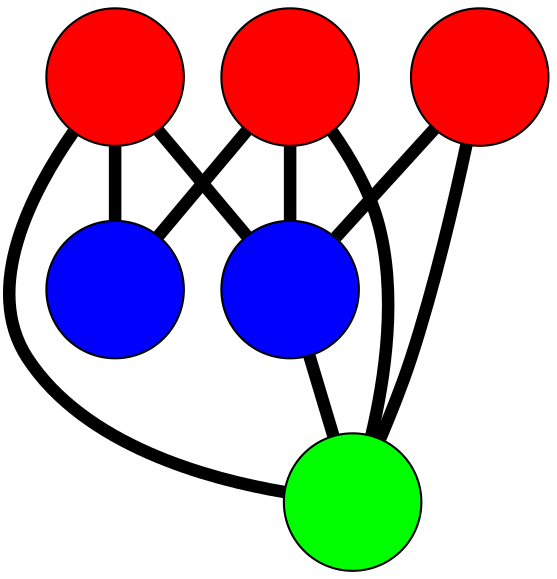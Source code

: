 graph G {
	graph [bb="-164.13,-112.14,167.24,112.71",
		overlap=false,
		sep=0.0,
		splines=true
	];
	node [color=black,
		fixedsize=true,
		fontname="Latin Modern Math",
		fontsize=42,
		height=.92,
		label="\N",
		penwidth=1,
		shape=circle,
		width=.92
	];
	edge [color=black,
		penwidth=6,
		style=bold
	];
	0	 [fillcolor=red,
		height=0.91667,
		label="",
		pos="-11.105,79.71",
		style=filled,
		width=0.91667];
	3	 [fillcolor=blue,
		height=0.91667,
		label="",
		pos="-131.13,76.426",
		style=filled,
		width=0.91667];
	0 -- 3	 [pos="-44.221,78.804 -61.014,78.345 -81.349,77.788 -98.126,77.329"];
	4	 [fillcolor=blue,
		height=0.91667,
		label="",
		pos="19.561,-60.748",
		style=filled,
		width=0.91667];
	0 -- 4	 [pos="-3.9926,47.133 0.96153,24.442 7.5412,-5.6953 12.487,-28.348"];
	5	 [fillcolor=green,
		height=0.91667,
		label="",
		pos="63.069,13.259",
		style=filled,
		width=0.91667];
	0 -- 5	 [pos="13.594,57.583 21.601,50.409 30.479,42.456 38.478,35.29"];
	1	 [fillcolor=red,
		height=0.91667,
		label="",
		pos="-74.633,-29.507",
		style=filled,
		width=0.91667];
	1 -- 3	 [pos="-90.222,-0.27982 -98.127,14.541 -107.7,32.488 -115.6,47.295"];
	1 -- 4	 [pos="-43.268,-39.91 -33.207,-43.247 -22.063,-46.943 -11.989,-50.284"];
	1 -- 5	 [pos="-43.041,-19.696 -20.809,-12.791 8.8418,-3.5822 31.147,3.3453"];
	2	 [fillcolor=red,
		height=0.91667,
		label="",
		pos="134.24,-79.14",
		style=filled,
		width=0.91667];
	2 -- 4	 [pos="101.38,-73.87 86.024,-71.407 67.785,-68.482 52.429,-66.019"];
	2 -- 5	 [pos="114.04,-52.909 104.42,-40.425 92.948,-25.531 83.325,-13.037"];
	4 -- 5	 [pos="36.507,-31.923 39.656,-26.566 42.947,-20.968 46.098,-15.609"];
}
